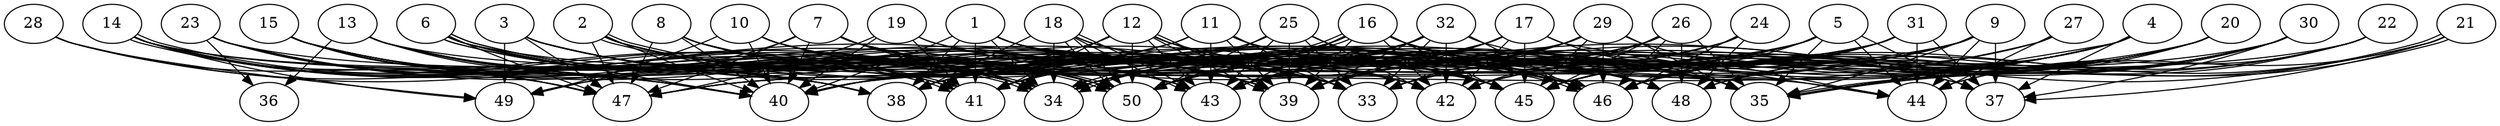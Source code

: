 // DAG automatically generated by daggen at Thu Oct  3 14:07:56 2019
// ./daggen --dot -n 50 --ccr 0.5 --fat 0.9 --regular 0.9 --density 0.7 --mindata 5242880 --maxdata 52428800 
digraph G {
  1 [size="91969536", alpha="0.07", expect_size="45984768"] 
  1 -> 33 [size ="45984768"]
  1 -> 34 [size ="45984768"]
  1 -> 38 [size ="45984768"]
  1 -> 39 [size ="45984768"]
  1 -> 40 [size ="45984768"]
  1 -> 41 [size ="45984768"]
  1 -> 44 [size ="45984768"]
  1 -> 46 [size ="45984768"]
  2 [size="68229120", alpha="0.03", expect_size="34114560"] 
  2 -> 33 [size ="34114560"]
  2 -> 34 [size ="34114560"]
  2 -> 39 [size ="34114560"]
  2 -> 40 [size ="34114560"]
  2 -> 41 [size ="34114560"]
  2 -> 43 [size ="34114560"]
  2 -> 46 [size ="34114560"]
  2 -> 46 [size ="34114560"]
  2 -> 47 [size ="34114560"]
  2 -> 50 [size ="34114560"]
  3 [size="69318656", alpha="0.09", expect_size="34659328"] 
  3 -> 33 [size ="34659328"]
  3 -> 34 [size ="34659328"]
  3 -> 39 [size ="34659328"]
  3 -> 45 [size ="34659328"]
  3 -> 46 [size ="34659328"]
  3 -> 47 [size ="34659328"]
  3 -> 49 [size ="34659328"]
  3 -> 50 [size ="34659328"]
  4 [size="87453696", alpha="0.08", expect_size="43726848"] 
  4 -> 33 [size ="43726848"]
  4 -> 34 [size ="43726848"]
  4 -> 35 [size ="43726848"]
  4 -> 37 [size ="43726848"]
  4 -> 39 [size ="43726848"]
  4 -> 43 [size ="43726848"]
  4 -> 45 [size ="43726848"]
  4 -> 46 [size ="43726848"]
  4 -> 48 [size ="43726848"]
  4 -> 50 [size ="43726848"]
  5 [size="101885952", alpha="0.19", expect_size="50942976"] 
  5 -> 33 [size ="50942976"]
  5 -> 34 [size ="50942976"]
  5 -> 35 [size ="50942976"]
  5 -> 37 [size ="50942976"]
  5 -> 39 [size ="50942976"]
  5 -> 43 [size ="50942976"]
  5 -> 44 [size ="50942976"]
  5 -> 46 [size ="50942976"]
  5 -> 47 [size ="50942976"]
  5 -> 50 [size ="50942976"]
  6 [size="48742400", alpha="0.04", expect_size="24371200"] 
  6 -> 34 [size ="24371200"]
  6 -> 34 [size ="24371200"]
  6 -> 35 [size ="24371200"]
  6 -> 38 [size ="24371200"]
  6 -> 39 [size ="24371200"]
  6 -> 40 [size ="24371200"]
  6 -> 43 [size ="24371200"]
  6 -> 47 [size ="24371200"]
  6 -> 50 [size ="24371200"]
  6 -> 50 [size ="24371200"]
  7 [size="33660928", alpha="0.10", expect_size="16830464"] 
  7 -> 33 [size ="16830464"]
  7 -> 34 [size ="16830464"]
  7 -> 35 [size ="16830464"]
  7 -> 40 [size ="16830464"]
  7 -> 45 [size ="16830464"]
  7 -> 47 [size ="16830464"]
  7 -> 48 [size ="16830464"]
  7 -> 49 [size ="16830464"]
  7 -> 50 [size ="16830464"]
  8 [size="14026752", alpha="0.13", expect_size="7013376"] 
  8 -> 33 [size ="7013376"]
  8 -> 34 [size ="7013376"]
  8 -> 40 [size ="7013376"]
  8 -> 42 [size ="7013376"]
  8 -> 47 [size ="7013376"]
  8 -> 48 [size ="7013376"]
  8 -> 50 [size ="7013376"]
  9 [size="103768064", alpha="0.10", expect_size="51884032"] 
  9 -> 33 [size ="51884032"]
  9 -> 34 [size ="51884032"]
  9 -> 35 [size ="51884032"]
  9 -> 37 [size ="51884032"]
  9 -> 40 [size ="51884032"]
  9 -> 41 [size ="51884032"]
  9 -> 44 [size ="51884032"]
  9 -> 45 [size ="51884032"]
  9 -> 46 [size ="51884032"]
  9 -> 50 [size ="51884032"]
  10 [size="34805760", alpha="0.19", expect_size="17402880"] 
  10 -> 33 [size ="17402880"]
  10 -> 40 [size ="17402880"]
  10 -> 43 [size ="17402880"]
  10 -> 45 [size ="17402880"]
  10 -> 46 [size ="17402880"]
  10 -> 49 [size ="17402880"]
  10 -> 50 [size ="17402880"]
  11 [size="43814912", alpha="0.09", expect_size="21907456"] 
  11 -> 33 [size ="21907456"]
  11 -> 35 [size ="21907456"]
  11 -> 39 [size ="21907456"]
  11 -> 40 [size ="21907456"]
  11 -> 43 [size ="21907456"]
  11 -> 45 [size ="21907456"]
  11 -> 49 [size ="21907456"]
  12 [size="74645504", alpha="0.08", expect_size="37322752"] 
  12 -> 33 [size ="37322752"]
  12 -> 39 [size ="37322752"]
  12 -> 39 [size ="37322752"]
  12 -> 40 [size ="37322752"]
  12 -> 41 [size ="37322752"]
  12 -> 43 [size ="37322752"]
  12 -> 45 [size ="37322752"]
  12 -> 46 [size ="37322752"]
  12 -> 50 [size ="37322752"]
  13 [size="87767040", alpha="0.19", expect_size="43883520"] 
  13 -> 34 [size ="43883520"]
  13 -> 36 [size ="43883520"]
  13 -> 38 [size ="43883520"]
  13 -> 39 [size ="43883520"]
  13 -> 40 [size ="43883520"]
  13 -> 41 [size ="43883520"]
  13 -> 42 [size ="43883520"]
  13 -> 46 [size ="43883520"]
  14 [size="36753408", alpha="0.13", expect_size="18376704"] 
  14 -> 33 [size ="18376704"]
  14 -> 34 [size ="18376704"]
  14 -> 38 [size ="18376704"]
  14 -> 40 [size ="18376704"]
  14 -> 41 [size ="18376704"]
  14 -> 41 [size ="18376704"]
  14 -> 45 [size ="18376704"]
  14 -> 47 [size ="18376704"]
  14 -> 49 [size ="18376704"]
  14 -> 50 [size ="18376704"]
  15 [size="72701952", alpha="0.20", expect_size="36350976"] 
  15 -> 33 [size ="36350976"]
  15 -> 34 [size ="36350976"]
  15 -> 39 [size ="36350976"]
  15 -> 40 [size ="36350976"]
  15 -> 41 [size ="36350976"]
  15 -> 43 [size ="36350976"]
  15 -> 47 [size ="36350976"]
  16 [size="66269184", alpha="0.05", expect_size="33134592"] 
  16 -> 34 [size ="33134592"]
  16 -> 34 [size ="33134592"]
  16 -> 35 [size ="33134592"]
  16 -> 38 [size ="33134592"]
  16 -> 39 [size ="33134592"]
  16 -> 41 [size ="33134592"]
  16 -> 42 [size ="33134592"]
  16 -> 43 [size ="33134592"]
  16 -> 45 [size ="33134592"]
  16 -> 46 [size ="33134592"]
  16 -> 48 [size ="33134592"]
  16 -> 50 [size ="33134592"]
  17 [size="86798336", alpha="0.14", expect_size="43399168"] 
  17 -> 35 [size ="43399168"]
  17 -> 38 [size ="43399168"]
  17 -> 39 [size ="43399168"]
  17 -> 41 [size ="43399168"]
  17 -> 42 [size ="43399168"]
  17 -> 43 [size ="43399168"]
  17 -> 44 [size ="43399168"]
  17 -> 45 [size ="43399168"]
  17 -> 50 [size ="43399168"]
  18 [size="37713920", alpha="0.06", expect_size="18856960"] 
  18 -> 34 [size ="18856960"]
  18 -> 35 [size ="18856960"]
  18 -> 38 [size ="18856960"]
  18 -> 42 [size ="18856960"]
  18 -> 43 [size ="18856960"]
  18 -> 43 [size ="18856960"]
  18 -> 46 [size ="18856960"]
  18 -> 50 [size ="18856960"]
  18 -> 50 [size ="18856960"]
  19 [size="99610624", alpha="0.05", expect_size="49805312"] 
  19 -> 35 [size ="49805312"]
  19 -> 37 [size ="49805312"]
  19 -> 40 [size ="49805312"]
  19 -> 41 [size ="49805312"]
  19 -> 47 [size ="49805312"]
  20 [size="54003712", alpha="0.01", expect_size="27001856"] 
  20 -> 33 [size ="27001856"]
  20 -> 35 [size ="27001856"]
  20 -> 39 [size ="27001856"]
  20 -> 42 [size ="27001856"]
  20 -> 45 [size ="27001856"]
  20 -> 46 [size ="27001856"]
  20 -> 47 [size ="27001856"]
  20 -> 48 [size ="27001856"]
  21 [size="48193536", alpha="0.14", expect_size="24096768"] 
  21 -> 35 [size ="24096768"]
  21 -> 35 [size ="24096768"]
  21 -> 37 [size ="24096768"]
  21 -> 39 [size ="24096768"]
  21 -> 44 [size ="24096768"]
  21 -> 46 [size ="24096768"]
  22 [size="92352512", alpha="0.20", expect_size="46176256"] 
  22 -> 34 [size ="46176256"]
  22 -> 35 [size ="46176256"]
  22 -> 44 [size ="46176256"]
  22 -> 46 [size ="46176256"]
  22 -> 48 [size ="46176256"]
  23 [size="36106240", alpha="0.18", expect_size="18053120"] 
  23 -> 34 [size ="18053120"]
  23 -> 36 [size ="18053120"]
  23 -> 39 [size ="18053120"]
  23 -> 40 [size ="18053120"]
  23 -> 42 [size ="18053120"]
  23 -> 43 [size ="18053120"]
  23 -> 47 [size ="18053120"]
  24 [size="33255424", alpha="0.12", expect_size="16627712"] 
  24 -> 33 [size ="16627712"]
  24 -> 34 [size ="16627712"]
  24 -> 39 [size ="16627712"]
  24 -> 43 [size ="16627712"]
  24 -> 46 [size ="16627712"]
  24 -> 48 [size ="16627712"]
  25 [size="96466944", alpha="0.06", expect_size="48233472"] 
  25 -> 33 [size ="48233472"]
  25 -> 39 [size ="48233472"]
  25 -> 41 [size ="48233472"]
  25 -> 42 [size ="48233472"]
  25 -> 43 [size ="48233472"]
  25 -> 45 [size ="48233472"]
  25 -> 50 [size ="48233472"]
  26 [size="94257152", alpha="0.08", expect_size="47128576"] 
  26 -> 34 [size ="47128576"]
  26 -> 35 [size ="47128576"]
  26 -> 41 [size ="47128576"]
  26 -> 42 [size ="47128576"]
  26 -> 43 [size ="47128576"]
  26 -> 45 [size ="47128576"]
  26 -> 46 [size ="47128576"]
  26 -> 48 [size ="47128576"]
  26 -> 50 [size ="47128576"]
  27 [size="24854528", alpha="0.14", expect_size="12427264"] 
  27 -> 41 [size ="12427264"]
  27 -> 43 [size ="12427264"]
  27 -> 44 [size ="12427264"]
  27 -> 46 [size ="12427264"]
  28 [size="92434432", alpha="0.02", expect_size="46217216"] 
  28 -> 38 [size ="46217216"]
  28 -> 43 [size ="46217216"]
  28 -> 47 [size ="46217216"]
  28 -> 49 [size ="46217216"]
  29 [size="27910144", alpha="0.09", expect_size="13955072"] 
  29 -> 33 [size ="13955072"]
  29 -> 35 [size ="13955072"]
  29 -> 38 [size ="13955072"]
  29 -> 39 [size ="13955072"]
  29 -> 43 [size ="13955072"]
  29 -> 44 [size ="13955072"]
  29 -> 45 [size ="13955072"]
  29 -> 46 [size ="13955072"]
  29 -> 47 [size ="13955072"]
  29 -> 50 [size ="13955072"]
  30 [size="50200576", alpha="0.02", expect_size="25100288"] 
  30 -> 33 [size ="25100288"]
  30 -> 35 [size ="25100288"]
  30 -> 37 [size ="25100288"]
  30 -> 38 [size ="25100288"]
  30 -> 42 [size ="25100288"]
  30 -> 45 [size ="25100288"]
  30 -> 46 [size ="25100288"]
  31 [size="53936128", alpha="0.01", expect_size="26968064"] 
  31 -> 33 [size ="26968064"]
  31 -> 37 [size ="26968064"]
  31 -> 39 [size ="26968064"]
  31 -> 40 [size ="26968064"]
  31 -> 42 [size ="26968064"]
  31 -> 44 [size ="26968064"]
  31 -> 45 [size ="26968064"]
  31 -> 46 [size ="26968064"]
  31 -> 47 [size ="26968064"]
  32 [size="26224640", alpha="0.14", expect_size="13112320"] 
  32 -> 33 [size ="13112320"]
  32 -> 34 [size ="13112320"]
  32 -> 37 [size ="13112320"]
  32 -> 39 [size ="13112320"]
  32 -> 40 [size ="13112320"]
  32 -> 42 [size ="13112320"]
  32 -> 43 [size ="13112320"]
  32 -> 46 [size ="13112320"]
  32 -> 50 [size ="13112320"]
  33 [size="24813568", alpha="0.04", expect_size="12406784"] 
  34 [size="14163968", alpha="0.19", expect_size="7081984"] 
  35 [size="71247872", alpha="0.07", expect_size="35623936"] 
  36 [size="98719744", alpha="0.07", expect_size="49359872"] 
  37 [size="40466432", alpha="0.03", expect_size="20233216"] 
  38 [size="14034944", alpha="0.05", expect_size="7017472"] 
  39 [size="22970368", alpha="0.06", expect_size="11485184"] 
  40 [size="66181120", alpha="0.16", expect_size="33090560"] 
  41 [size="73619456", alpha="0.14", expect_size="36809728"] 
  42 [size="78612480", alpha="0.10", expect_size="39306240"] 
  43 [size="50952192", alpha="0.10", expect_size="25476096"] 
  44 [size="67919872", alpha="0.16", expect_size="33959936"] 
  45 [size="61415424", alpha="0.20", expect_size="30707712"] 
  46 [size="93657088", alpha="0.02", expect_size="46828544"] 
  47 [size="31680512", alpha="0.06", expect_size="15840256"] 
  48 [size="46174208", alpha="0.08", expect_size="23087104"] 
  49 [size="69994496", alpha="0.14", expect_size="34997248"] 
  50 [size="97896448", alpha="0.08", expect_size="48948224"] 
}
